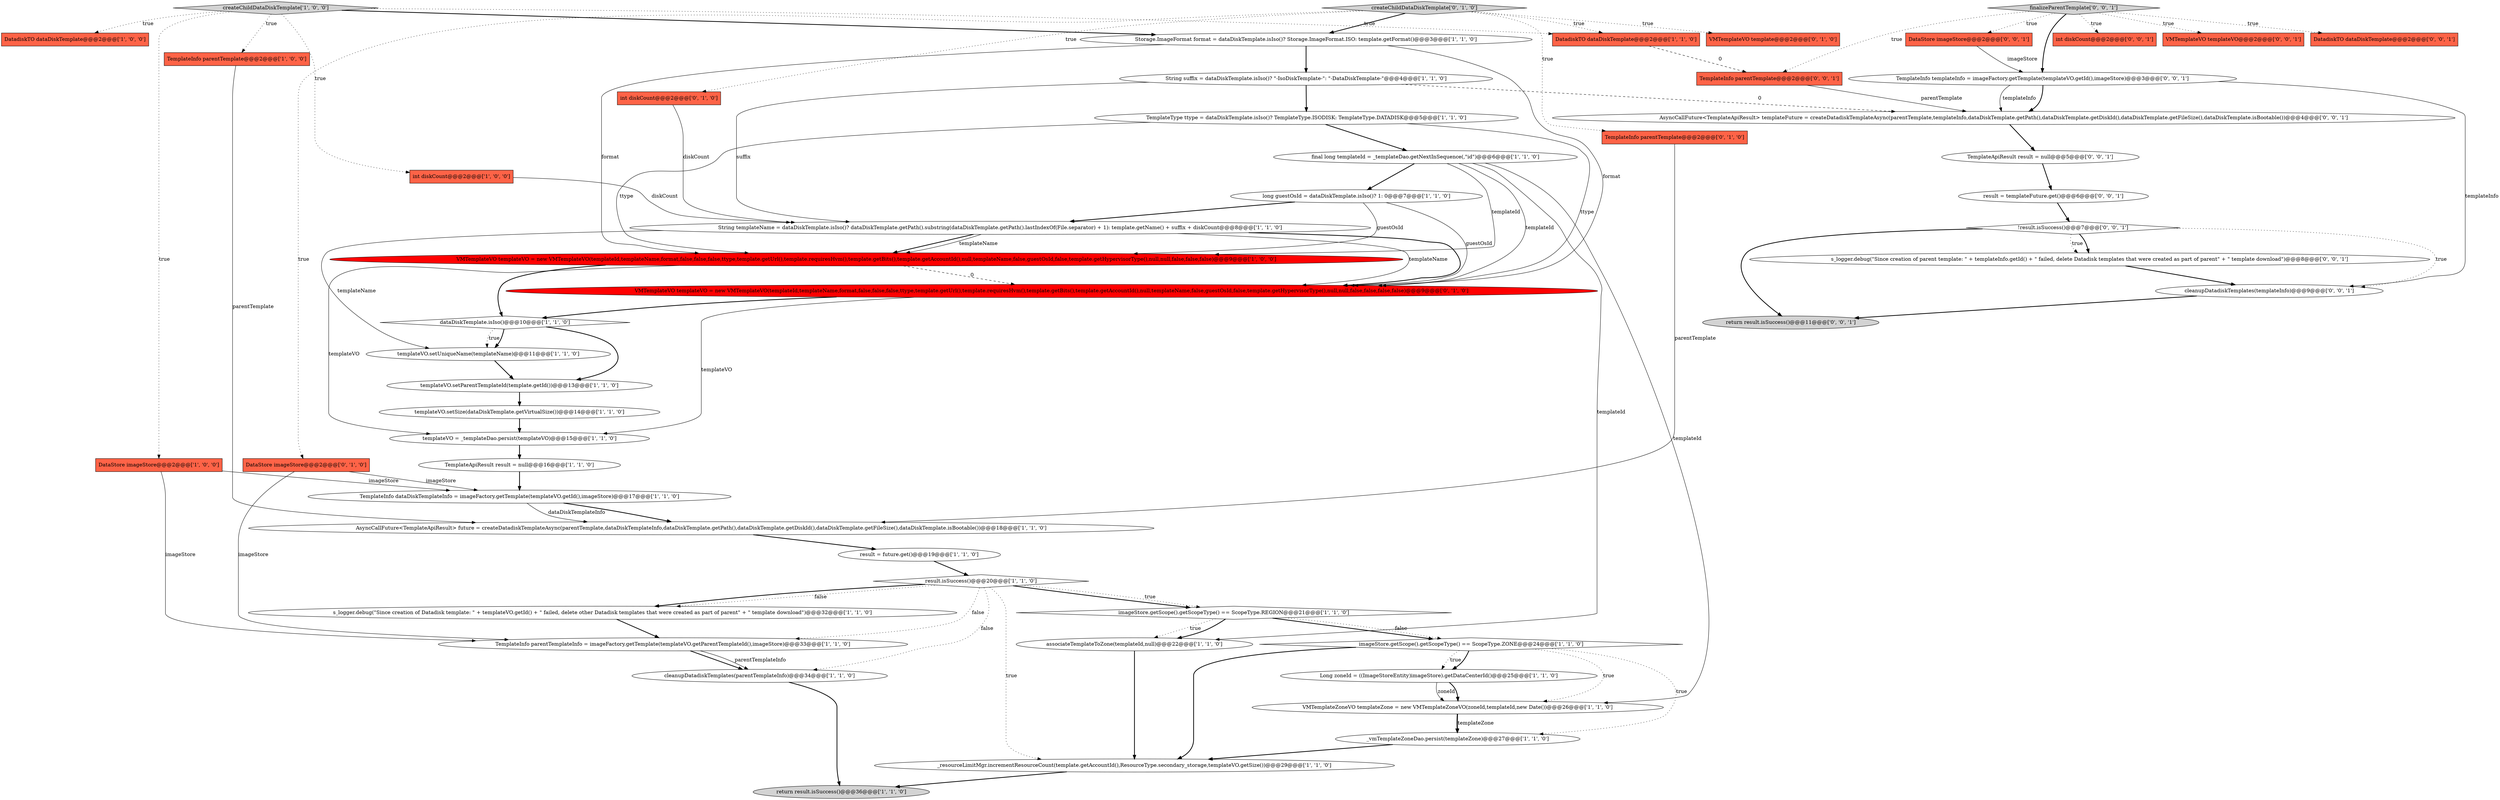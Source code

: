 digraph {
7 [style = filled, label = "cleanupDatadiskTemplates(parentTemplateInfo)@@@34@@@['1', '1', '0']", fillcolor = white, shape = ellipse image = "AAA0AAABBB1BBB"];
18 [style = filled, label = "templateVO.setParentTemplateId(template.getId())@@@13@@@['1', '1', '0']", fillcolor = white, shape = ellipse image = "AAA0AAABBB1BBB"];
43 [style = filled, label = "TemplateApiResult result = null@@@5@@@['0', '0', '1']", fillcolor = white, shape = ellipse image = "AAA0AAABBB3BBB"];
4 [style = filled, label = "templateVO = _templateDao.persist(templateVO)@@@15@@@['1', '1', '0']", fillcolor = white, shape = ellipse image = "AAA0AAABBB1BBB"];
3 [style = filled, label = "templateVO.setUniqueName(templateName)@@@11@@@['1', '1', '0']", fillcolor = white, shape = ellipse image = "AAA0AAABBB1BBB"];
30 [style = filled, label = "TemplateInfo dataDiskTemplateInfo = imageFactory.getTemplate(templateVO.getId(),imageStore)@@@17@@@['1', '1', '0']", fillcolor = white, shape = ellipse image = "AAA0AAABBB1BBB"];
25 [style = filled, label = "result = future.get()@@@19@@@['1', '1', '0']", fillcolor = white, shape = ellipse image = "AAA0AAABBB1BBB"];
9 [style = filled, label = "AsyncCallFuture<TemplateApiResult> future = createDatadiskTemplateAsync(parentTemplate,dataDiskTemplateInfo,dataDiskTemplate.getPath(),dataDiskTemplate.getDiskId(),dataDiskTemplate.getFileSize(),dataDiskTemplate.isBootable())@@@18@@@['1', '1', '0']", fillcolor = white, shape = ellipse image = "AAA0AAABBB1BBB"];
27 [style = filled, label = "s_logger.debug(\"Since creation of Datadisk template: \" + templateVO.getId() + \" failed, delete other Datadisk templates that were created as part of parent\" + \" template download\")@@@32@@@['1', '1', '0']", fillcolor = white, shape = ellipse image = "AAA0AAABBB1BBB"];
14 [style = filled, label = "_resourceLimitMgr.incrementResourceCount(template.getAccountId(),ResourceType.secondary_storage,templateVO.getSize())@@@29@@@['1', '1', '0']", fillcolor = white, shape = ellipse image = "AAA0AAABBB1BBB"];
15 [style = filled, label = "final long templateId = _templateDao.getNextInSequence(,\"id\")@@@6@@@['1', '1', '0']", fillcolor = white, shape = ellipse image = "AAA0AAABBB1BBB"];
51 [style = filled, label = "AsyncCallFuture<TemplateApiResult> templateFuture = createDatadiskTemplateAsync(parentTemplate,templateInfo,dataDiskTemplate.getPath(),dataDiskTemplate.getDiskId(),dataDiskTemplate.getFileSize(),dataDiskTemplate.isBootable())@@@4@@@['0', '0', '1']", fillcolor = white, shape = ellipse image = "AAA0AAABBB3BBB"];
11 [style = filled, label = "Long zoneId = ((ImageStoreEntity)imageStore).getDataCenterId()@@@25@@@['1', '1', '0']", fillcolor = white, shape = ellipse image = "AAA0AAABBB1BBB"];
22 [style = filled, label = "associateTemplateToZone(templateId,null)@@@22@@@['1', '1', '0']", fillcolor = white, shape = ellipse image = "AAA0AAABBB1BBB"];
40 [style = filled, label = "DataStore imageStore@@@2@@@['0', '0', '1']", fillcolor = tomato, shape = box image = "AAA0AAABBB3BBB"];
10 [style = filled, label = "TemplateType ttype = dataDiskTemplate.isIso()? TemplateType.ISODISK: TemplateType.DATADISK@@@5@@@['1', '1', '0']", fillcolor = white, shape = ellipse image = "AAA0AAABBB1BBB"];
19 [style = filled, label = "Storage.ImageFormat format = dataDiskTemplate.isIso()? Storage.ImageFormat.ISO: template.getFormat()@@@3@@@['1', '1', '0']", fillcolor = white, shape = ellipse image = "AAA0AAABBB1BBB"];
16 [style = filled, label = "DatadiskTO dataDiskTemplate@@@2@@@['1', '0', '0']", fillcolor = tomato, shape = box image = "AAA0AAABBB1BBB"];
6 [style = filled, label = "VMTemplateZoneVO templateZone = new VMTemplateZoneVO(zoneId,templateId,new Date())@@@26@@@['1', '1', '0']", fillcolor = white, shape = ellipse image = "AAA0AAABBB1BBB"];
17 [style = filled, label = "int diskCount@@@2@@@['1', '0', '0']", fillcolor = tomato, shape = box image = "AAA0AAABBB1BBB"];
26 [style = filled, label = "templateVO.setSize(dataDiskTemplate.getVirtualSize())@@@14@@@['1', '1', '0']", fillcolor = white, shape = ellipse image = "AAA0AAABBB1BBB"];
13 [style = filled, label = "TemplateApiResult result = null@@@16@@@['1', '1', '0']", fillcolor = white, shape = ellipse image = "AAA0AAABBB1BBB"];
24 [style = filled, label = "long guestOsId = dataDiskTemplate.isIso()? 1: 0@@@7@@@['1', '1', '0']", fillcolor = white, shape = ellipse image = "AAA0AAABBB1BBB"];
23 [style = filled, label = "TemplateInfo parentTemplate@@@2@@@['1', '0', '0']", fillcolor = tomato, shape = box image = "AAA0AAABBB1BBB"];
5 [style = filled, label = "String templateName = dataDiskTemplate.isIso()? dataDiskTemplate.getPath().substring(dataDiskTemplate.getPath().lastIndexOf(File.separator) + 1): template.getName() + suffix + diskCount@@@8@@@['1', '1', '0']", fillcolor = white, shape = ellipse image = "AAA0AAABBB1BBB"];
1 [style = filled, label = "createChildDataDiskTemplate['1', '0', '0']", fillcolor = lightgray, shape = diamond image = "AAA0AAABBB1BBB"];
42 [style = filled, label = "cleanupDatadiskTemplates(templateInfo)@@@9@@@['0', '0', '1']", fillcolor = white, shape = ellipse image = "AAA0AAABBB3BBB"];
21 [style = filled, label = "result.isSuccess()@@@20@@@['1', '1', '0']", fillcolor = white, shape = diamond image = "AAA0AAABBB1BBB"];
28 [style = filled, label = "VMTemplateVO templateVO = new VMTemplateVO(templateId,templateName,format,false,false,false,ttype,template.getUrl(),template.requiresHvm(),template.getBits(),template.getAccountId(),null,templateName,false,guestOsId,false,template.getHypervisorType(),null,null,false,false,false)@@@9@@@['1', '0', '0']", fillcolor = red, shape = ellipse image = "AAA1AAABBB1BBB"];
37 [style = filled, label = "VMTemplateVO template@@@2@@@['0', '1', '0']", fillcolor = tomato, shape = box image = "AAA0AAABBB2BBB"];
52 [style = filled, label = "int diskCount@@@2@@@['0', '0', '1']", fillcolor = tomato, shape = box image = "AAA0AAABBB3BBB"];
34 [style = filled, label = "int diskCount@@@2@@@['0', '1', '0']", fillcolor = tomato, shape = box image = "AAA0AAABBB2BBB"];
53 [style = filled, label = "TemplateInfo parentTemplate@@@2@@@['0', '0', '1']", fillcolor = tomato, shape = box image = "AAA0AAABBB3BBB"];
39 [style = filled, label = "DataStore imageStore@@@2@@@['0', '1', '0']", fillcolor = tomato, shape = box image = "AAA0AAABBB2BBB"];
33 [style = filled, label = "DatadiskTO dataDiskTemplate@@@2@@@['1', '1', '0']", fillcolor = tomato, shape = box image = "AAA0AAABBB1BBB"];
2 [style = filled, label = "return result.isSuccess()@@@36@@@['1', '1', '0']", fillcolor = lightgray, shape = ellipse image = "AAA0AAABBB1BBB"];
45 [style = filled, label = "return result.isSuccess()@@@11@@@['0', '0', '1']", fillcolor = lightgray, shape = ellipse image = "AAA0AAABBB3BBB"];
8 [style = filled, label = "DataStore imageStore@@@2@@@['1', '0', '0']", fillcolor = tomato, shape = box image = "AAA0AAABBB1BBB"];
32 [style = filled, label = "_vmTemplateZoneDao.persist(templateZone)@@@27@@@['1', '1', '0']", fillcolor = white, shape = ellipse image = "AAA0AAABBB1BBB"];
49 [style = filled, label = "result = templateFuture.get()@@@6@@@['0', '0', '1']", fillcolor = white, shape = ellipse image = "AAA0AAABBB3BBB"];
44 [style = filled, label = "!result.isSuccess()@@@7@@@['0', '0', '1']", fillcolor = white, shape = diamond image = "AAA0AAABBB3BBB"];
46 [style = filled, label = "finalizeParentTemplate['0', '0', '1']", fillcolor = lightgray, shape = diamond image = "AAA0AAABBB3BBB"];
50 [style = filled, label = "s_logger.debug(\"Since creation of parent template: \" + templateInfo.getId() + \" failed, delete Datadisk templates that were created as part of parent\" + \" template download\")@@@8@@@['0', '0', '1']", fillcolor = white, shape = ellipse image = "AAA0AAABBB3BBB"];
48 [style = filled, label = "VMTemplateVO templateVO@@@2@@@['0', '0', '1']", fillcolor = tomato, shape = box image = "AAA0AAABBB3BBB"];
31 [style = filled, label = "imageStore.getScope().getScopeType() == ScopeType.REGION@@@21@@@['1', '1', '0']", fillcolor = white, shape = diamond image = "AAA0AAABBB1BBB"];
47 [style = filled, label = "TemplateInfo templateInfo = imageFactory.getTemplate(templateVO.getId(),imageStore)@@@3@@@['0', '0', '1']", fillcolor = white, shape = ellipse image = "AAA0AAABBB3BBB"];
36 [style = filled, label = "VMTemplateVO templateVO = new VMTemplateVO(templateId,templateName,format,false,false,false,ttype,template.getUrl(),template.requiresHvm(),template.getBits(),template.getAccountId(),null,templateName,false,guestOsId,false,template.getHypervisorType(),null,null,false,false,false,false)@@@9@@@['0', '1', '0']", fillcolor = red, shape = ellipse image = "AAA1AAABBB2BBB"];
12 [style = filled, label = "dataDiskTemplate.isIso()@@@10@@@['1', '1', '0']", fillcolor = white, shape = diamond image = "AAA0AAABBB1BBB"];
29 [style = filled, label = "String suffix = dataDiskTemplate.isIso()? \"-IsoDiskTemplate-\": \"-DataDiskTemplate-\"@@@4@@@['1', '1', '0']", fillcolor = white, shape = ellipse image = "AAA0AAABBB1BBB"];
0 [style = filled, label = "TemplateInfo parentTemplateInfo = imageFactory.getTemplate(templateVO.getParentTemplateId(),imageStore)@@@33@@@['1', '1', '0']", fillcolor = white, shape = ellipse image = "AAA0AAABBB1BBB"];
20 [style = filled, label = "imageStore.getScope().getScopeType() == ScopeType.ZONE@@@24@@@['1', '1', '0']", fillcolor = white, shape = diamond image = "AAA0AAABBB1BBB"];
38 [style = filled, label = "createChildDataDiskTemplate['0', '1', '0']", fillcolor = lightgray, shape = diamond image = "AAA0AAABBB2BBB"];
35 [style = filled, label = "TemplateInfo parentTemplate@@@2@@@['0', '1', '0']", fillcolor = tomato, shape = box image = "AAA0AAABBB2BBB"];
41 [style = filled, label = "DatadiskTO dataDiskTemplate@@@2@@@['0', '0', '1']", fillcolor = tomato, shape = box image = "AAA0AAABBB3BBB"];
47->42 [style = solid, label="templateInfo"];
15->22 [style = solid, label="templateId"];
46->53 [style = dotted, label="true"];
20->11 [style = dotted, label="true"];
42->45 [style = bold, label=""];
38->34 [style = dotted, label="true"];
38->39 [style = dotted, label="true"];
15->36 [style = solid, label="templateId"];
36->12 [style = bold, label=""];
5->28 [style = bold, label=""];
3->18 [style = bold, label=""];
21->31 [style = bold, label=""];
6->32 [style = solid, label="templateZone"];
28->36 [style = dashed, label="0"];
46->48 [style = dotted, label="true"];
47->51 [style = bold, label=""];
12->18 [style = bold, label=""];
10->28 [style = solid, label="ttype"];
1->23 [style = dotted, label="true"];
5->28 [style = solid, label="templateName"];
31->20 [style = bold, label=""];
5->36 [style = bold, label=""];
25->21 [style = bold, label=""];
38->33 [style = dotted, label="true"];
6->32 [style = bold, label=""];
24->28 [style = solid, label="guestOsId"];
31->22 [style = dotted, label="true"];
12->3 [style = dotted, label="true"];
33->53 [style = dashed, label="0"];
46->40 [style = dotted, label="true"];
11->6 [style = solid, label="zoneId"];
27->0 [style = bold, label=""];
47->51 [style = solid, label="templateInfo"];
44->50 [style = bold, label=""];
20->14 [style = bold, label=""];
21->7 [style = dotted, label="false"];
26->4 [style = bold, label=""];
28->4 [style = solid, label="templateVO"];
24->5 [style = bold, label=""];
0->7 [style = bold, label=""];
44->50 [style = dotted, label="true"];
1->33 [style = dotted, label="true"];
44->42 [style = dotted, label="true"];
21->31 [style = dotted, label="true"];
7->2 [style = bold, label=""];
1->8 [style = dotted, label="true"];
29->51 [style = dashed, label="0"];
40->47 [style = solid, label="imageStore"];
22->14 [style = bold, label=""];
1->19 [style = bold, label=""];
44->45 [style = bold, label=""];
10->36 [style = solid, label="ttype"];
19->36 [style = solid, label="format"];
20->6 [style = dotted, label="true"];
8->0 [style = solid, label="imageStore"];
38->37 [style = dotted, label="true"];
21->0 [style = dotted, label="false"];
53->51 [style = solid, label="parentTemplate"];
1->17 [style = dotted, label="true"];
21->27 [style = bold, label=""];
19->29 [style = bold, label=""];
15->28 [style = solid, label="templateId"];
49->44 [style = bold, label=""];
4->13 [style = bold, label=""];
18->26 [style = bold, label=""];
21->27 [style = dotted, label="false"];
32->14 [style = bold, label=""];
30->9 [style = bold, label=""];
35->9 [style = solid, label="parentTemplate"];
28->12 [style = bold, label=""];
38->19 [style = bold, label=""];
31->20 [style = dotted, label="false"];
50->42 [style = bold, label=""];
39->30 [style = solid, label="imageStore"];
29->10 [style = bold, label=""];
19->28 [style = solid, label="format"];
51->43 [style = bold, label=""];
14->2 [style = bold, label=""];
12->3 [style = bold, label=""];
1->16 [style = dotted, label="true"];
23->9 [style = solid, label="parentTemplate"];
17->5 [style = solid, label="diskCount"];
46->52 [style = dotted, label="true"];
20->11 [style = bold, label=""];
5->3 [style = solid, label="templateName"];
10->15 [style = bold, label=""];
31->22 [style = bold, label=""];
5->36 [style = solid, label="templateName"];
11->6 [style = bold, label=""];
8->30 [style = solid, label="imageStore"];
13->30 [style = bold, label=""];
46->41 [style = dotted, label="true"];
30->9 [style = solid, label="dataDiskTemplateInfo"];
0->7 [style = solid, label="parentTemplateInfo"];
46->47 [style = bold, label=""];
29->5 [style = solid, label="suffix"];
36->4 [style = solid, label="templateVO"];
15->6 [style = solid, label="templateId"];
38->35 [style = dotted, label="true"];
15->24 [style = bold, label=""];
9->25 [style = bold, label=""];
21->14 [style = dotted, label="true"];
34->5 [style = solid, label="diskCount"];
43->49 [style = bold, label=""];
20->32 [style = dotted, label="true"];
39->0 [style = solid, label="imageStore"];
24->36 [style = solid, label="guestOsId"];
}
